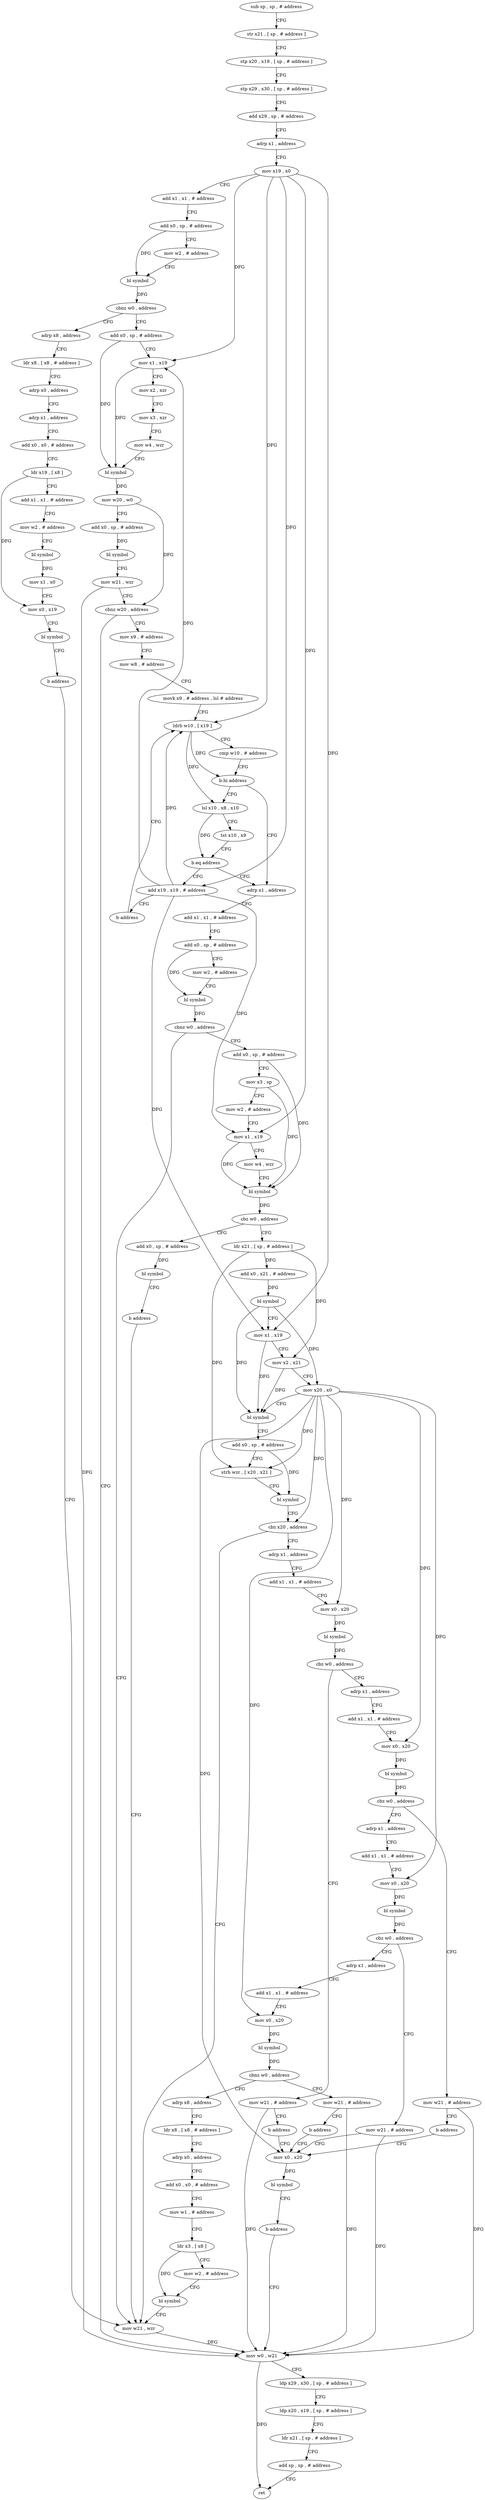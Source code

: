 digraph "func" {
"74136" [label = "sub sp , sp , # address" ]
"74140" [label = "str x21 , [ sp , # address ]" ]
"74144" [label = "stp x20 , x19 , [ sp , # address ]" ]
"74148" [label = "stp x29 , x30 , [ sp , # address ]" ]
"74152" [label = "add x29 , sp , # address" ]
"74156" [label = "adrp x1 , address" ]
"74160" [label = "mov x19 , x0" ]
"74164" [label = "add x1 , x1 , # address" ]
"74168" [label = "add x0 , sp , # address" ]
"74172" [label = "mov w2 , # address" ]
"74176" [label = "bl symbol" ]
"74180" [label = "cbnz w0 , address" ]
"74336" [label = "adrp x8 , address" ]
"74184" [label = "add x0 , sp , # address" ]
"74340" [label = "ldr x8 , [ x8 , # address ]" ]
"74344" [label = "adrp x0 , address" ]
"74348" [label = "adrp x1 , address" ]
"74352" [label = "add x0 , x0 , # address" ]
"74356" [label = "ldr x19 , [ x8 ]" ]
"74360" [label = "add x1 , x1 , # address" ]
"74364" [label = "mov w2 , # address" ]
"74368" [label = "bl symbol" ]
"74372" [label = "mov x1 , x0" ]
"74376" [label = "mov x0 , x19" ]
"74380" [label = "bl symbol" ]
"74384" [label = "b address" ]
"74584" [label = "mov w21 , wzr" ]
"74188" [label = "mov x1 , x19" ]
"74192" [label = "mov x2 , xzr" ]
"74196" [label = "mov x3 , xzr" ]
"74200" [label = "mov w4 , wzr" ]
"74204" [label = "bl symbol" ]
"74208" [label = "mov w20 , w0" ]
"74212" [label = "add x0 , sp , # address" ]
"74216" [label = "bl symbol" ]
"74220" [label = "mov w21 , wzr" ]
"74224" [label = "cbnz w20 , address" ]
"74588" [label = "mov w0 , w21" ]
"74228" [label = "mov x9 , # address" ]
"74592" [label = "ldp x29 , x30 , [ sp , # address ]" ]
"74596" [label = "ldp x20 , x19 , [ sp , # address ]" ]
"74600" [label = "ldr x21 , [ sp , # address ]" ]
"74604" [label = "add sp , sp , # address" ]
"74608" [label = "ret" ]
"74232" [label = "mov w8 , # address" ]
"74236" [label = "movk x9 , # address , lsl # address" ]
"74240" [label = "ldrb w10 , [ x19 ]" ]
"74272" [label = "adrp x1 , address" ]
"74276" [label = "add x1 , x1 , # address" ]
"74280" [label = "add x0 , sp , # address" ]
"74284" [label = "mov w2 , # address" ]
"74288" [label = "bl symbol" ]
"74292" [label = "cbnz w0 , address" ]
"74296" [label = "add x0 , sp , # address" ]
"74252" [label = "lsl x10 , x8 , x10" ]
"74256" [label = "tst x10 , x9" ]
"74260" [label = "b.eq address" ]
"74264" [label = "add x19 , x19 , # address" ]
"74300" [label = "mov x3 , sp" ]
"74304" [label = "mov w2 , # address" ]
"74308" [label = "mov x1 , x19" ]
"74312" [label = "mov w4 , wzr" ]
"74316" [label = "bl symbol" ]
"74320" [label = "cbz w0 , address" ]
"74388" [label = "ldr x21 , [ sp , # address ]" ]
"74324" [label = "add x0 , sp , # address" ]
"74268" [label = "b address" ]
"74392" [label = "add x0 , x21 , # address" ]
"74396" [label = "bl symbol" ]
"74400" [label = "mov x1 , x19" ]
"74404" [label = "mov x2 , x21" ]
"74408" [label = "mov x20 , x0" ]
"74412" [label = "bl symbol" ]
"74416" [label = "add x0 , sp , # address" ]
"74420" [label = "strb wzr , [ x20 , x21 ]" ]
"74424" [label = "bl symbol" ]
"74428" [label = "cbz x20 , address" ]
"74432" [label = "adrp x1 , address" ]
"74328" [label = "bl symbol" ]
"74332" [label = "b address" ]
"74244" [label = "cmp w10 , # address" ]
"74248" [label = "b.hi address" ]
"74436" [label = "add x1 , x1 , # address" ]
"74440" [label = "mov x0 , x20" ]
"74444" [label = "bl symbol" ]
"74448" [label = "cbz w0 , address" ]
"74520" [label = "mov w21 , # address" ]
"74452" [label = "adrp x1 , address" ]
"74524" [label = "b address" ]
"74540" [label = "mov x0 , x20" ]
"74456" [label = "add x1 , x1 , # address" ]
"74460" [label = "mov x0 , x20" ]
"74464" [label = "bl symbol" ]
"74468" [label = "cbz w0 , address" ]
"74528" [label = "mov w21 , # address" ]
"74472" [label = "adrp x1 , address" ]
"74544" [label = "bl symbol" ]
"74548" [label = "b address" ]
"74532" [label = "b address" ]
"74476" [label = "add x1 , x1 , # address" ]
"74480" [label = "mov x0 , x20" ]
"74484" [label = "bl symbol" ]
"74488" [label = "cbz w0 , address" ]
"74536" [label = "mov w21 , # address" ]
"74492" [label = "adrp x1 , address" ]
"74496" [label = "add x1 , x1 , # address" ]
"74500" [label = "mov x0 , x20" ]
"74504" [label = "bl symbol" ]
"74508" [label = "cbnz w0 , address" ]
"74552" [label = "adrp x8 , address" ]
"74512" [label = "mov w21 , # address" ]
"74556" [label = "ldr x8 , [ x8 , # address ]" ]
"74560" [label = "adrp x0 , address" ]
"74564" [label = "add x0 , x0 , # address" ]
"74568" [label = "mov w1 , # address" ]
"74572" [label = "ldr x3 , [ x8 ]" ]
"74576" [label = "mov w2 , # address" ]
"74580" [label = "bl symbol" ]
"74516" [label = "b address" ]
"74136" -> "74140" [ label = "CFG" ]
"74140" -> "74144" [ label = "CFG" ]
"74144" -> "74148" [ label = "CFG" ]
"74148" -> "74152" [ label = "CFG" ]
"74152" -> "74156" [ label = "CFG" ]
"74156" -> "74160" [ label = "CFG" ]
"74160" -> "74164" [ label = "CFG" ]
"74160" -> "74188" [ label = "DFG" ]
"74160" -> "74240" [ label = "DFG" ]
"74160" -> "74308" [ label = "DFG" ]
"74160" -> "74264" [ label = "DFG" ]
"74160" -> "74400" [ label = "DFG" ]
"74164" -> "74168" [ label = "CFG" ]
"74168" -> "74172" [ label = "CFG" ]
"74168" -> "74176" [ label = "DFG" ]
"74172" -> "74176" [ label = "CFG" ]
"74176" -> "74180" [ label = "DFG" ]
"74180" -> "74336" [ label = "CFG" ]
"74180" -> "74184" [ label = "CFG" ]
"74336" -> "74340" [ label = "CFG" ]
"74184" -> "74188" [ label = "CFG" ]
"74184" -> "74204" [ label = "DFG" ]
"74340" -> "74344" [ label = "CFG" ]
"74344" -> "74348" [ label = "CFG" ]
"74348" -> "74352" [ label = "CFG" ]
"74352" -> "74356" [ label = "CFG" ]
"74356" -> "74360" [ label = "CFG" ]
"74356" -> "74376" [ label = "DFG" ]
"74360" -> "74364" [ label = "CFG" ]
"74364" -> "74368" [ label = "CFG" ]
"74368" -> "74372" [ label = "DFG" ]
"74372" -> "74376" [ label = "CFG" ]
"74376" -> "74380" [ label = "CFG" ]
"74380" -> "74384" [ label = "CFG" ]
"74384" -> "74584" [ label = "CFG" ]
"74584" -> "74588" [ label = "DFG" ]
"74188" -> "74192" [ label = "CFG" ]
"74188" -> "74204" [ label = "DFG" ]
"74192" -> "74196" [ label = "CFG" ]
"74196" -> "74200" [ label = "CFG" ]
"74200" -> "74204" [ label = "CFG" ]
"74204" -> "74208" [ label = "DFG" ]
"74208" -> "74212" [ label = "CFG" ]
"74208" -> "74224" [ label = "DFG" ]
"74212" -> "74216" [ label = "DFG" ]
"74216" -> "74220" [ label = "CFG" ]
"74220" -> "74224" [ label = "CFG" ]
"74220" -> "74588" [ label = "DFG" ]
"74224" -> "74588" [ label = "CFG" ]
"74224" -> "74228" [ label = "CFG" ]
"74588" -> "74592" [ label = "CFG" ]
"74588" -> "74608" [ label = "DFG" ]
"74228" -> "74232" [ label = "CFG" ]
"74592" -> "74596" [ label = "CFG" ]
"74596" -> "74600" [ label = "CFG" ]
"74600" -> "74604" [ label = "CFG" ]
"74604" -> "74608" [ label = "CFG" ]
"74232" -> "74236" [ label = "CFG" ]
"74236" -> "74240" [ label = "CFG" ]
"74240" -> "74244" [ label = "CFG" ]
"74240" -> "74248" [ label = "DFG" ]
"74240" -> "74252" [ label = "DFG" ]
"74272" -> "74276" [ label = "CFG" ]
"74276" -> "74280" [ label = "CFG" ]
"74280" -> "74284" [ label = "CFG" ]
"74280" -> "74288" [ label = "DFG" ]
"74284" -> "74288" [ label = "CFG" ]
"74288" -> "74292" [ label = "DFG" ]
"74292" -> "74584" [ label = "CFG" ]
"74292" -> "74296" [ label = "CFG" ]
"74296" -> "74300" [ label = "CFG" ]
"74296" -> "74316" [ label = "DFG" ]
"74252" -> "74256" [ label = "CFG" ]
"74252" -> "74260" [ label = "DFG" ]
"74256" -> "74260" [ label = "CFG" ]
"74260" -> "74272" [ label = "CFG" ]
"74260" -> "74264" [ label = "CFG" ]
"74264" -> "74268" [ label = "CFG" ]
"74264" -> "74188" [ label = "DFG" ]
"74264" -> "74240" [ label = "DFG" ]
"74264" -> "74308" [ label = "DFG" ]
"74264" -> "74400" [ label = "DFG" ]
"74300" -> "74304" [ label = "CFG" ]
"74300" -> "74316" [ label = "DFG" ]
"74304" -> "74308" [ label = "CFG" ]
"74308" -> "74312" [ label = "CFG" ]
"74308" -> "74316" [ label = "DFG" ]
"74312" -> "74316" [ label = "CFG" ]
"74316" -> "74320" [ label = "DFG" ]
"74320" -> "74388" [ label = "CFG" ]
"74320" -> "74324" [ label = "CFG" ]
"74388" -> "74392" [ label = "DFG" ]
"74388" -> "74404" [ label = "DFG" ]
"74388" -> "74420" [ label = "DFG" ]
"74324" -> "74328" [ label = "DFG" ]
"74268" -> "74240" [ label = "CFG" ]
"74392" -> "74396" [ label = "DFG" ]
"74396" -> "74400" [ label = "CFG" ]
"74396" -> "74408" [ label = "DFG" ]
"74396" -> "74412" [ label = "DFG" ]
"74400" -> "74404" [ label = "CFG" ]
"74400" -> "74412" [ label = "DFG" ]
"74404" -> "74408" [ label = "CFG" ]
"74404" -> "74412" [ label = "DFG" ]
"74408" -> "74412" [ label = "CFG" ]
"74408" -> "74420" [ label = "DFG" ]
"74408" -> "74428" [ label = "DFG" ]
"74408" -> "74440" [ label = "DFG" ]
"74408" -> "74460" [ label = "DFG" ]
"74408" -> "74540" [ label = "DFG" ]
"74408" -> "74480" [ label = "DFG" ]
"74408" -> "74500" [ label = "DFG" ]
"74412" -> "74416" [ label = "CFG" ]
"74416" -> "74420" [ label = "CFG" ]
"74416" -> "74424" [ label = "DFG" ]
"74420" -> "74424" [ label = "CFG" ]
"74424" -> "74428" [ label = "CFG" ]
"74428" -> "74584" [ label = "CFG" ]
"74428" -> "74432" [ label = "CFG" ]
"74432" -> "74436" [ label = "CFG" ]
"74328" -> "74332" [ label = "CFG" ]
"74332" -> "74584" [ label = "CFG" ]
"74244" -> "74248" [ label = "CFG" ]
"74248" -> "74272" [ label = "CFG" ]
"74248" -> "74252" [ label = "CFG" ]
"74436" -> "74440" [ label = "CFG" ]
"74440" -> "74444" [ label = "DFG" ]
"74444" -> "74448" [ label = "DFG" ]
"74448" -> "74520" [ label = "CFG" ]
"74448" -> "74452" [ label = "CFG" ]
"74520" -> "74524" [ label = "CFG" ]
"74520" -> "74588" [ label = "DFG" ]
"74452" -> "74456" [ label = "CFG" ]
"74524" -> "74540" [ label = "CFG" ]
"74540" -> "74544" [ label = "DFG" ]
"74456" -> "74460" [ label = "CFG" ]
"74460" -> "74464" [ label = "DFG" ]
"74464" -> "74468" [ label = "DFG" ]
"74468" -> "74528" [ label = "CFG" ]
"74468" -> "74472" [ label = "CFG" ]
"74528" -> "74532" [ label = "CFG" ]
"74528" -> "74588" [ label = "DFG" ]
"74472" -> "74476" [ label = "CFG" ]
"74544" -> "74548" [ label = "CFG" ]
"74548" -> "74588" [ label = "CFG" ]
"74532" -> "74540" [ label = "CFG" ]
"74476" -> "74480" [ label = "CFG" ]
"74480" -> "74484" [ label = "DFG" ]
"74484" -> "74488" [ label = "DFG" ]
"74488" -> "74536" [ label = "CFG" ]
"74488" -> "74492" [ label = "CFG" ]
"74536" -> "74540" [ label = "CFG" ]
"74536" -> "74588" [ label = "DFG" ]
"74492" -> "74496" [ label = "CFG" ]
"74496" -> "74500" [ label = "CFG" ]
"74500" -> "74504" [ label = "DFG" ]
"74504" -> "74508" [ label = "DFG" ]
"74508" -> "74552" [ label = "CFG" ]
"74508" -> "74512" [ label = "CFG" ]
"74552" -> "74556" [ label = "CFG" ]
"74512" -> "74516" [ label = "CFG" ]
"74512" -> "74588" [ label = "DFG" ]
"74556" -> "74560" [ label = "CFG" ]
"74560" -> "74564" [ label = "CFG" ]
"74564" -> "74568" [ label = "CFG" ]
"74568" -> "74572" [ label = "CFG" ]
"74572" -> "74576" [ label = "CFG" ]
"74572" -> "74580" [ label = "DFG" ]
"74576" -> "74580" [ label = "CFG" ]
"74580" -> "74584" [ label = "CFG" ]
"74516" -> "74540" [ label = "CFG" ]
}
